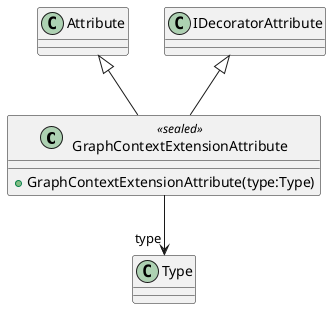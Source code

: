 @startuml
class GraphContextExtensionAttribute <<sealed>> {
    + GraphContextExtensionAttribute(type:Type)
}
Attribute <|-- GraphContextExtensionAttribute
IDecoratorAttribute <|-- GraphContextExtensionAttribute
GraphContextExtensionAttribute --> "type" Type
@enduml

